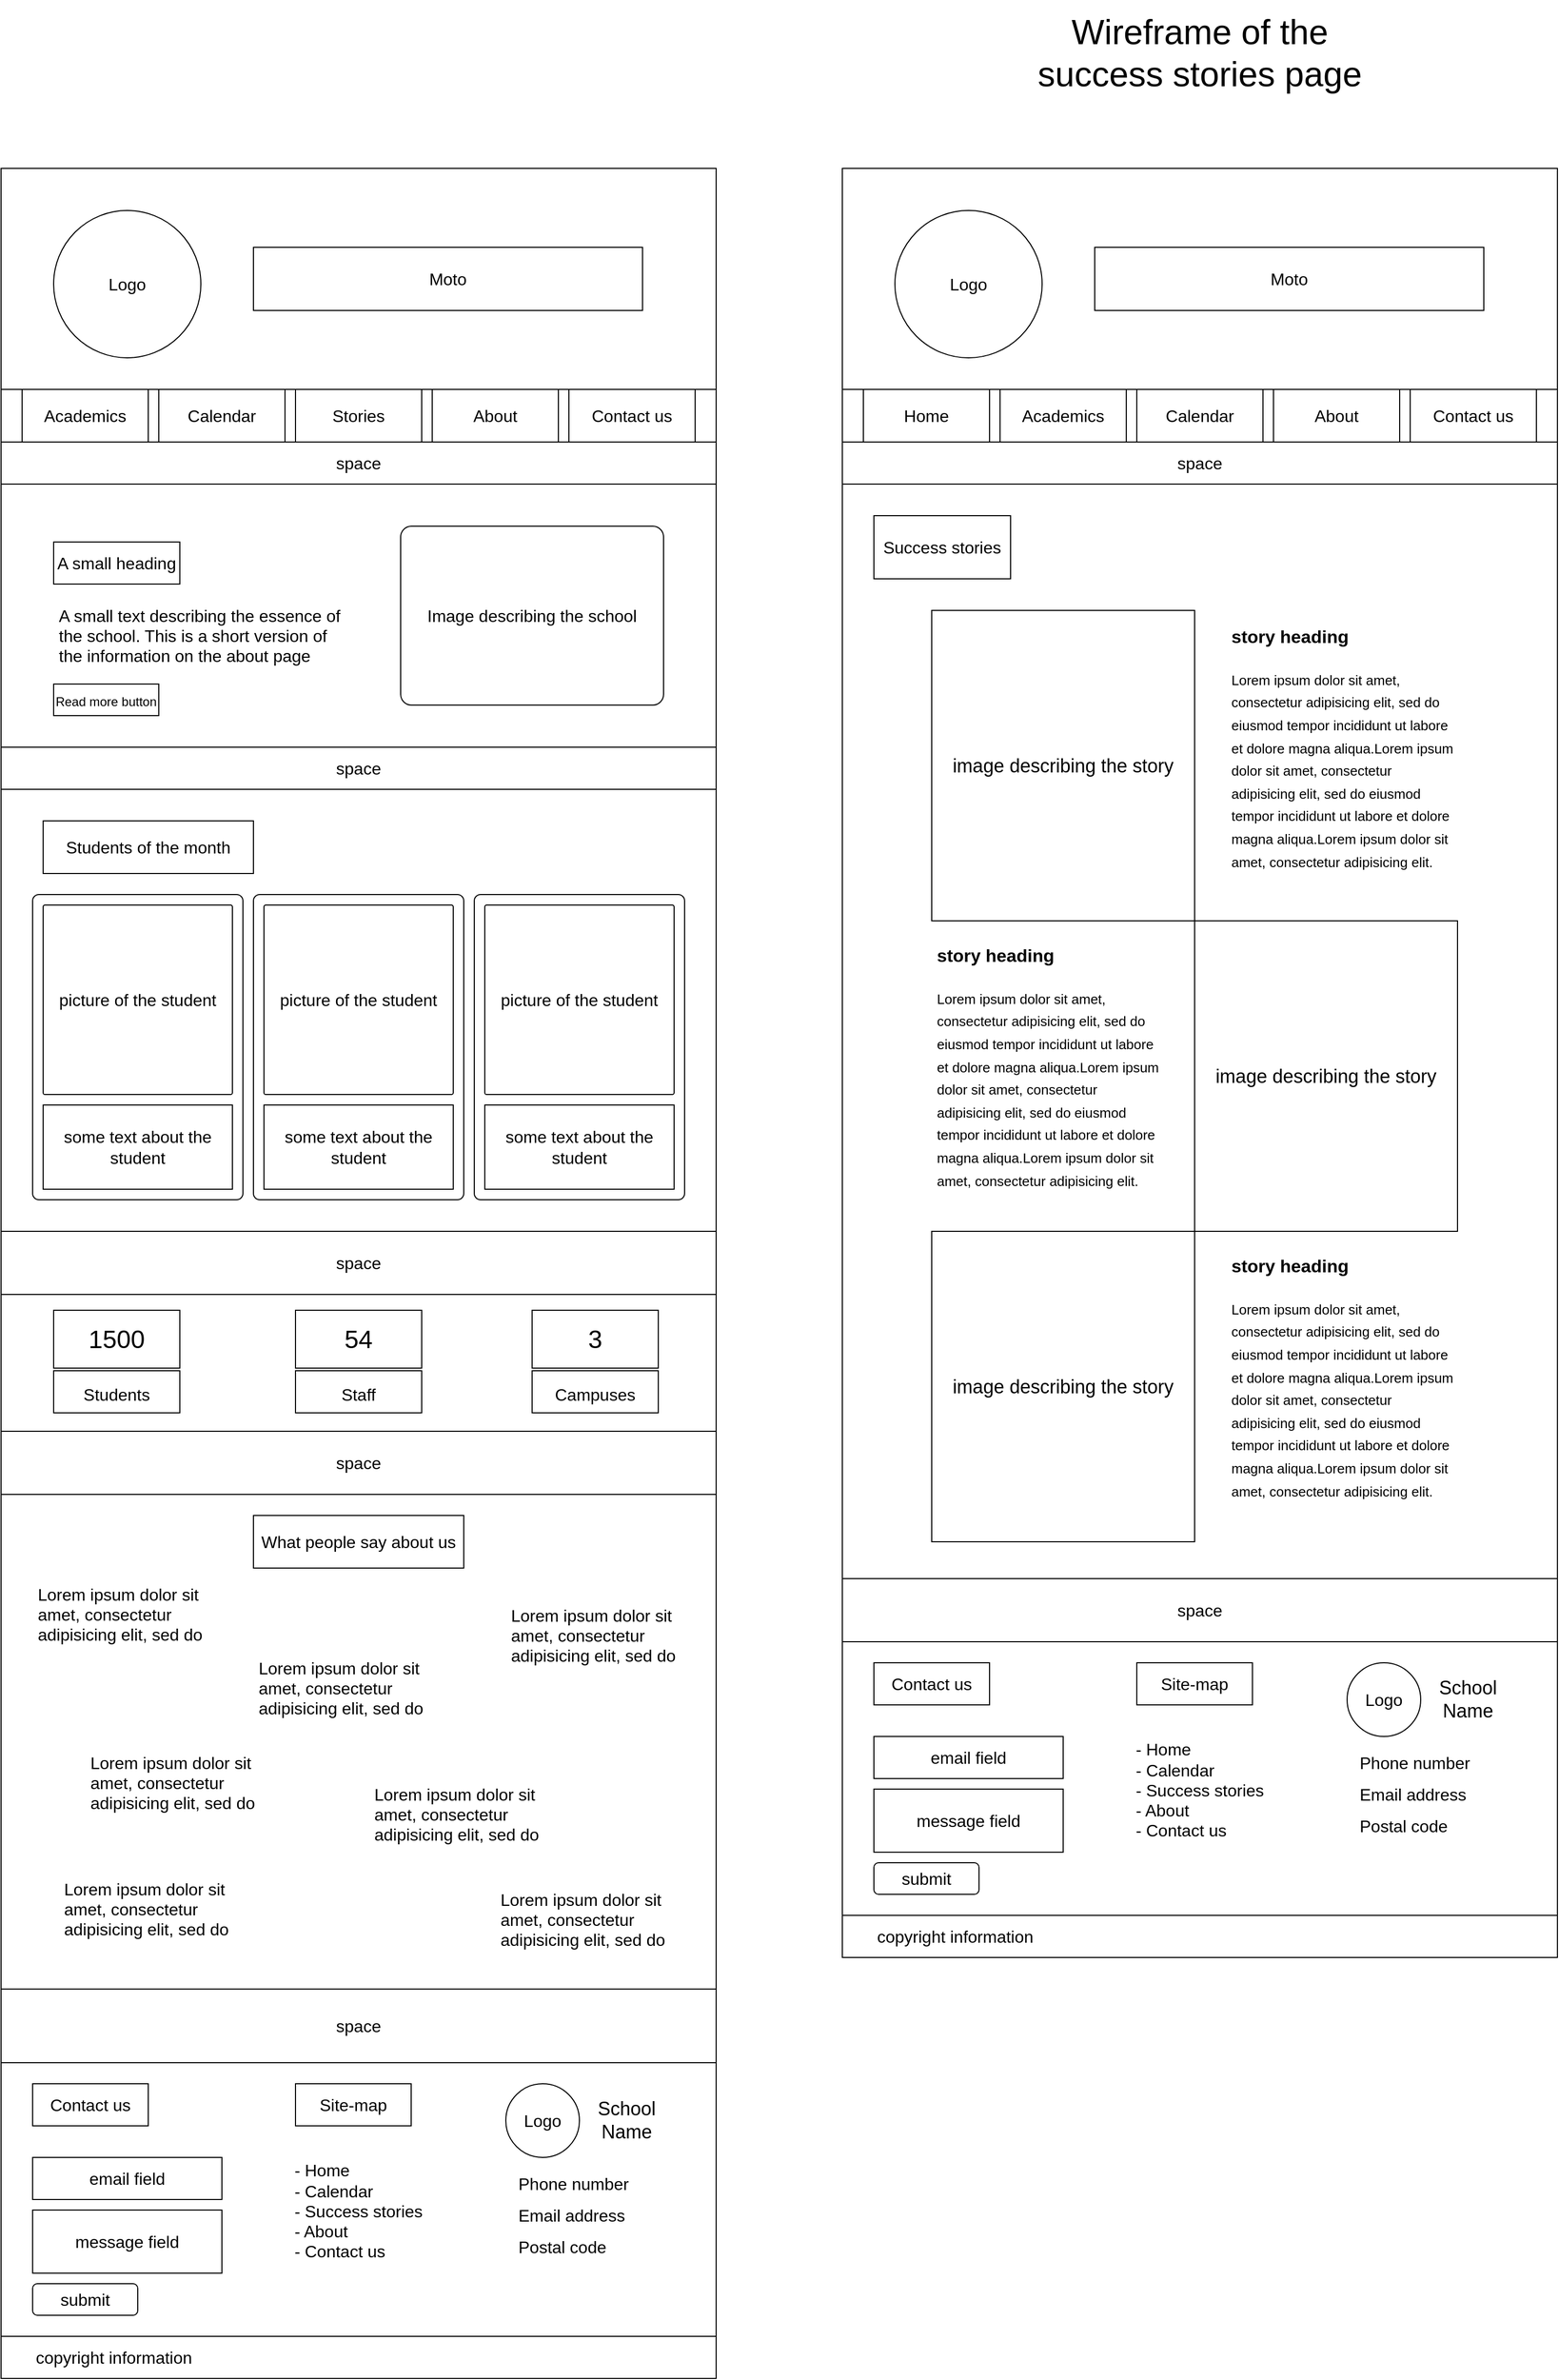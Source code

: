 <mxfile version="20.6.0" type="github"><diagram id="zjbsmMx9dNUYekVJXI4S" name="Page-1"><mxGraphModel dx="868" dy="993" grid="1" gridSize="10" guides="1" tooltips="1" connect="1" arrows="1" fold="1" page="0" pageScale="1" pageWidth="850" pageHeight="1100" math="0" shadow="0"><root><mxCell id="0"/><mxCell id="1" parent="0"/><mxCell id="_Qzaa5entBogjLJZciO9-1" value="" style="rounded=0;whiteSpace=wrap;html=1;" parent="1" vertex="1"><mxGeometry x="160" y="120" width="680" height="210" as="geometry"/></mxCell><mxCell id="_Qzaa5entBogjLJZciO9-2" value="&lt;font style=&quot;font-size: 16px;&quot;&gt;Logo&lt;/font&gt;" style="ellipse;whiteSpace=wrap;html=1;aspect=fixed;" parent="1" vertex="1"><mxGeometry x="210" y="160" width="140" height="140" as="geometry"/></mxCell><mxCell id="_Qzaa5entBogjLJZciO9-4" value="Moto" style="rounded=0;whiteSpace=wrap;html=1;fontSize=16;" parent="1" vertex="1"><mxGeometry x="400" y="195" width="370" height="60" as="geometry"/></mxCell><mxCell id="_Qzaa5entBogjLJZciO9-5" value="" style="rounded=0;whiteSpace=wrap;html=1;fontSize=16;" parent="1" vertex="1"><mxGeometry x="160" y="330" width="680" height="50" as="geometry"/></mxCell><mxCell id="_Qzaa5entBogjLJZciO9-6" value="Academics" style="rounded=0;whiteSpace=wrap;html=1;fontSize=16;" parent="1" vertex="1"><mxGeometry x="180" y="330" width="120" height="50" as="geometry"/></mxCell><mxCell id="_Qzaa5entBogjLJZciO9-7" value="Calendar" style="rounded=0;whiteSpace=wrap;html=1;fontSize=16;" parent="1" vertex="1"><mxGeometry x="310" y="330" width="120" height="50" as="geometry"/></mxCell><mxCell id="_Qzaa5entBogjLJZciO9-8" value="About" style="rounded=0;whiteSpace=wrap;html=1;fontSize=16;" parent="1" vertex="1"><mxGeometry x="570" y="330" width="120" height="50" as="geometry"/></mxCell><mxCell id="_Qzaa5entBogjLJZciO9-9" value="Contact us" style="rounded=0;whiteSpace=wrap;html=1;fontSize=16;" parent="1" vertex="1"><mxGeometry x="700" y="330" width="120" height="50" as="geometry"/></mxCell><mxCell id="_Qzaa5entBogjLJZciO9-10" value="" style="rounded=0;whiteSpace=wrap;html=1;fontSize=16;" parent="1" vertex="1"><mxGeometry x="160" y="420" width="680" height="250" as="geometry"/></mxCell><mxCell id="_Qzaa5entBogjLJZciO9-11" value="Image describing the school" style="rounded=1;whiteSpace=wrap;html=1;fontSize=16;arcSize=6;points=[[0,0,0,0,0],[0,0.25,0,0,0],[0,0.5,0,0,0],[0,0.75,0,0,0],[0,1,0,0,0],[0.25,0,0,0,0],[0.25,1,0,0,0],[0.5,0,0,0,0],[0.5,1,0,0,0],[0.75,0,0,0,0],[0.75,1,0,0,0],[1,0,0,0,0],[1,0.25,0,0,0],[1,0.5,0,0,0],[1,0.75,0,0,0],[1,1,0,0,0]];" parent="1" vertex="1"><mxGeometry x="540" y="460" width="250" height="170" as="geometry"/></mxCell><mxCell id="_Qzaa5entBogjLJZciO9-12" value="space" style="rounded=0;whiteSpace=wrap;html=1;fontSize=16;" parent="1" vertex="1"><mxGeometry x="160" y="380" width="680" height="40" as="geometry"/></mxCell><mxCell id="_Qzaa5entBogjLJZciO9-13" value="&lt;p&gt;A small text describing the essence of the school. This is a short version of the information on the about page&lt;br&gt;&lt;/p&gt;" style="text;html=1;strokeColor=none;fillColor=none;spacing=5;spacingTop=-20;whiteSpace=wrap;overflow=hidden;rounded=0;fontSize=16;" parent="1" vertex="1"><mxGeometry x="210" y="530" width="280" height="70" as="geometry"/></mxCell><mxCell id="_Qzaa5entBogjLJZciO9-14" value="A small heading" style="rounded=0;whiteSpace=wrap;html=1;fontSize=16;" parent="1" vertex="1"><mxGeometry x="210" y="475" width="120" height="40" as="geometry"/></mxCell><mxCell id="_Qzaa5entBogjLJZciO9-15" value="&lt;font style=&quot;font-size: 12px;&quot;&gt;Read more button&lt;/font&gt;" style="rounded=0;whiteSpace=wrap;html=1;fontSize=16;" parent="1" vertex="1"><mxGeometry x="210" y="610" width="100" height="30" as="geometry"/></mxCell><mxCell id="_Qzaa5entBogjLJZciO9-16" value="" style="rounded=0;whiteSpace=wrap;html=1;fontSize=12;" parent="1" vertex="1"><mxGeometry x="160" y="710" width="680" height="420" as="geometry"/></mxCell><mxCell id="_Qzaa5entBogjLJZciO9-17" value="&lt;font style=&quot;font-size: 16px;&quot;&gt;Students of the month&lt;/font&gt;" style="rounded=0;whiteSpace=wrap;html=1;fontSize=12;" parent="1" vertex="1"><mxGeometry x="200" y="740" width="200" height="50" as="geometry"/></mxCell><mxCell id="_Qzaa5entBogjLJZciO9-18" value="space" style="rounded=0;whiteSpace=wrap;html=1;fontSize=16;" parent="1" vertex="1"><mxGeometry x="160" y="670" width="680" height="40" as="geometry"/></mxCell><mxCell id="_Qzaa5entBogjLJZciO9-20" value="" style="rounded=1;whiteSpace=wrap;html=1;fontSize=16;arcSize=3;" parent="1" vertex="1"><mxGeometry x="190" y="810" width="200" height="290" as="geometry"/></mxCell><mxCell id="_Qzaa5entBogjLJZciO9-21" value="picture of the student" style="rounded=1;whiteSpace=wrap;html=1;fontSize=16;arcSize=1;" parent="1" vertex="1"><mxGeometry x="200" y="820" width="180" height="180" as="geometry"/></mxCell><mxCell id="_Qzaa5entBogjLJZciO9-23" value="some text about the student" style="rounded=0;whiteSpace=wrap;html=1;fontSize=16;" parent="1" vertex="1"><mxGeometry x="200" y="1010" width="180" height="80" as="geometry"/></mxCell><mxCell id="_Qzaa5entBogjLJZciO9-24" value="" style="rounded=1;whiteSpace=wrap;html=1;fontSize=16;arcSize=3;" parent="1" vertex="1"><mxGeometry x="400" y="810" width="200" height="290" as="geometry"/></mxCell><mxCell id="_Qzaa5entBogjLJZciO9-25" value="picture of the student" style="rounded=1;whiteSpace=wrap;html=1;fontSize=16;arcSize=1;" parent="1" vertex="1"><mxGeometry x="410" y="820" width="180" height="180" as="geometry"/></mxCell><mxCell id="_Qzaa5entBogjLJZciO9-26" value="some text about the student" style="rounded=0;whiteSpace=wrap;html=1;fontSize=16;" parent="1" vertex="1"><mxGeometry x="410" y="1010" width="180" height="80" as="geometry"/></mxCell><mxCell id="_Qzaa5entBogjLJZciO9-27" value="" style="rounded=1;whiteSpace=wrap;html=1;fontSize=16;arcSize=3;" parent="1" vertex="1"><mxGeometry x="610" y="810" width="200" height="290" as="geometry"/></mxCell><mxCell id="_Qzaa5entBogjLJZciO9-28" value="picture of the student" style="rounded=1;whiteSpace=wrap;html=1;fontSize=16;arcSize=1;" parent="1" vertex="1"><mxGeometry x="620" y="820" width="180" height="180" as="geometry"/></mxCell><mxCell id="_Qzaa5entBogjLJZciO9-29" value="some text about the student" style="rounded=0;whiteSpace=wrap;html=1;fontSize=16;" parent="1" vertex="1"><mxGeometry x="620" y="1010" width="180" height="80" as="geometry"/></mxCell><mxCell id="_Qzaa5entBogjLJZciO9-30" value="space" style="rounded=0;whiteSpace=wrap;html=1;fontSize=16;" parent="1" vertex="1"><mxGeometry x="160" y="1320" width="680" height="60" as="geometry"/></mxCell><mxCell id="_Qzaa5entBogjLJZciO9-31" value="" style="rounded=0;whiteSpace=wrap;html=1;fontSize=12;" parent="1" vertex="1"><mxGeometry x="160" y="1380" width="680" height="470" as="geometry"/></mxCell><mxCell id="_Qzaa5entBogjLJZciO9-32" value="&lt;font style=&quot;font-size: 16px;&quot;&gt;What people say about us&lt;/font&gt;" style="rounded=0;whiteSpace=wrap;html=1;fontSize=12;" parent="1" vertex="1"><mxGeometry x="400" y="1400" width="200" height="50" as="geometry"/></mxCell><mxCell id="_Qzaa5entBogjLJZciO9-44" value="&lt;p&gt;Lorem ipsum dolor sit amet, consectetur adipisicing elit, sed do &lt;br&gt;&lt;/p&gt;" style="text;html=1;strokeColor=none;fillColor=none;spacing=5;spacingTop=-20;whiteSpace=wrap;overflow=hidden;rounded=0;fontSize=16;" parent="1" vertex="1"><mxGeometry x="190" y="1460" width="190" height="70" as="geometry"/></mxCell><mxCell id="_Qzaa5entBogjLJZciO9-45" value="&lt;p&gt;Lorem ipsum dolor sit amet, consectetur adipisicing elit, sed do &lt;br&gt;&lt;/p&gt;" style="text;html=1;strokeColor=none;fillColor=none;spacing=5;spacingTop=-20;whiteSpace=wrap;overflow=hidden;rounded=0;fontSize=16;" parent="1" vertex="1"><mxGeometry x="630" y="1750" width="190" height="70" as="geometry"/></mxCell><mxCell id="_Qzaa5entBogjLJZciO9-46" value="&lt;p&gt;Lorem ipsum dolor sit amet, consectetur adipisicing elit, sed do &lt;br&gt;&lt;/p&gt;" style="text;html=1;strokeColor=none;fillColor=none;spacing=5;spacingTop=-20;whiteSpace=wrap;overflow=hidden;rounded=0;fontSize=16;" parent="1" vertex="1"><mxGeometry x="400" y="1530" width="190" height="70" as="geometry"/></mxCell><mxCell id="_Qzaa5entBogjLJZciO9-48" value="&lt;p&gt;Lorem ipsum dolor sit amet, consectetur adipisicing elit, sed do &lt;br&gt;&lt;/p&gt;" style="text;html=1;strokeColor=none;fillColor=none;spacing=5;spacingTop=-20;whiteSpace=wrap;overflow=hidden;rounded=0;fontSize=16;" parent="1" vertex="1"><mxGeometry x="215" y="1740" width="190" height="70" as="geometry"/></mxCell><mxCell id="_Qzaa5entBogjLJZciO9-49" value="&lt;p&gt;Lorem ipsum dolor sit amet, consectetur adipisicing elit, sed do &lt;br&gt;&lt;/p&gt;" style="text;html=1;strokeColor=none;fillColor=none;spacing=5;spacingTop=-20;whiteSpace=wrap;overflow=hidden;rounded=0;fontSize=16;" parent="1" vertex="1"><mxGeometry x="640" y="1480" width="190" height="70" as="geometry"/></mxCell><mxCell id="_Qzaa5entBogjLJZciO9-50" value="&lt;p&gt;Lorem ipsum dolor sit amet, consectetur adipisicing elit, sed do &lt;br&gt;&lt;/p&gt;" style="text;html=1;strokeColor=none;fillColor=none;spacing=5;spacingTop=-20;whiteSpace=wrap;overflow=hidden;rounded=0;fontSize=16;" parent="1" vertex="1"><mxGeometry x="510" y="1650" width="190" height="70" as="geometry"/></mxCell><mxCell id="_Qzaa5entBogjLJZciO9-51" value="&lt;p&gt;Lorem ipsum dolor sit amet, consectetur adipisicing elit, sed do &lt;br&gt;&lt;/p&gt;" style="text;html=1;strokeColor=none;fillColor=none;spacing=5;spacingTop=-20;whiteSpace=wrap;overflow=hidden;rounded=0;fontSize=16;" parent="1" vertex="1"><mxGeometry x="240" y="1620" width="190" height="70" as="geometry"/></mxCell><mxCell id="_Qzaa5entBogjLJZciO9-52" value="space" style="rounded=0;whiteSpace=wrap;html=1;fontSize=16;" parent="1" vertex="1"><mxGeometry x="160" y="1850" width="680" height="70" as="geometry"/></mxCell><mxCell id="_Qzaa5entBogjLJZciO9-53" value="" style="rounded=0;whiteSpace=wrap;html=1;fontSize=16;" parent="1" vertex="1"><mxGeometry x="160" y="1920" width="680" height="260" as="geometry"/></mxCell><mxCell id="_Qzaa5entBogjLJZciO9-55" value="Contact us" style="rounded=0;whiteSpace=wrap;html=1;fontSize=16;" parent="1" vertex="1"><mxGeometry x="190" y="1940" width="110" height="40" as="geometry"/></mxCell><mxCell id="_Qzaa5entBogjLJZciO9-56" value="email field" style="rounded=0;whiteSpace=wrap;html=1;fontSize=16;" parent="1" vertex="1"><mxGeometry x="190" y="2010" width="180" height="40" as="geometry"/></mxCell><mxCell id="_Qzaa5entBogjLJZciO9-58" value="message field" style="rounded=0;whiteSpace=wrap;html=1;fontSize=16;" parent="1" vertex="1"><mxGeometry x="190" y="2060" width="180" height="60" as="geometry"/></mxCell><mxCell id="_Qzaa5entBogjLJZciO9-59" value="submit" style="rounded=1;whiteSpace=wrap;html=1;fontSize=16;" parent="1" vertex="1"><mxGeometry x="190" y="2130" width="100" height="30" as="geometry"/></mxCell><mxCell id="_Qzaa5entBogjLJZciO9-60" value="Site-map" style="rounded=0;whiteSpace=wrap;html=1;fontSize=16;" parent="1" vertex="1"><mxGeometry x="440" y="1940" width="110" height="40" as="geometry"/></mxCell><mxCell id="_Qzaa5entBogjLJZciO9-62" value="&lt;div align=&quot;left&quot;&gt;- Home&lt;/div&gt;&lt;div align=&quot;left&quot;&gt;- Calendar&lt;/div&gt;&lt;div align=&quot;left&quot;&gt;- Success stories&lt;br&gt;&lt;/div&gt;&lt;div align=&quot;left&quot;&gt;- About&lt;/div&gt;&lt;div align=&quot;left&quot;&gt;- Contact us&lt;/div&gt;&lt;div&gt;&lt;br&gt;&lt;/div&gt;&lt;div&gt;&lt;br&gt;&lt;/div&gt;" style="text;html=1;strokeColor=none;fillColor=none;align=center;verticalAlign=middle;whiteSpace=wrap;rounded=0;fontSize=16;" parent="1" vertex="1"><mxGeometry x="430" y="2010" width="140" height="140" as="geometry"/></mxCell><mxCell id="_Qzaa5entBogjLJZciO9-63" value="Logo" style="ellipse;whiteSpace=wrap;html=1;aspect=fixed;fontSize=16;" parent="1" vertex="1"><mxGeometry x="640" y="1940" width="70" height="70" as="geometry"/></mxCell><mxCell id="_Qzaa5entBogjLJZciO9-64" value="&lt;font style=&quot;font-size: 18px;&quot;&gt;School Name&lt;/font&gt;" style="text;html=1;strokeColor=none;fillColor=none;align=center;verticalAlign=middle;whiteSpace=wrap;rounded=0;fontSize=16;" parent="1" vertex="1"><mxGeometry x="710" y="1945" width="90" height="60" as="geometry"/></mxCell><mxCell id="_Qzaa5entBogjLJZciO9-66" value="&lt;div align=&quot;left&quot;&gt;&lt;font style=&quot;font-size: 16px;&quot;&gt;Phone number&lt;/font&gt;&lt;/div&gt;" style="text;html=1;strokeColor=none;fillColor=none;align=left;verticalAlign=middle;whiteSpace=wrap;rounded=0;fontSize=18;" parent="1" vertex="1"><mxGeometry x="650" y="2020" width="135" height="30" as="geometry"/></mxCell><mxCell id="_Qzaa5entBogjLJZciO9-67" value="&lt;div style=&quot;font-size: 16px;&quot; align=&quot;left&quot;&gt;&lt;font style=&quot;font-size: 16px;&quot;&gt;Email address&lt;br&gt;&lt;/font&gt;&lt;/div&gt;" style="text;html=1;strokeColor=none;fillColor=none;align=left;verticalAlign=middle;whiteSpace=wrap;rounded=0;fontSize=18;" parent="1" vertex="1"><mxGeometry x="650" y="2050" width="135" height="30" as="geometry"/></mxCell><mxCell id="_Qzaa5entBogjLJZciO9-68" value="&lt;font style=&quot;font-size: 16px;&quot;&gt;Postal code&lt;/font&gt;" style="text;html=1;strokeColor=none;fillColor=none;align=left;verticalAlign=middle;whiteSpace=wrap;rounded=0;fontSize=18;" parent="1" vertex="1"><mxGeometry x="650" y="2080" width="135" height="30" as="geometry"/></mxCell><mxCell id="_Qzaa5entBogjLJZciO9-69" value="&lt;div align=&quot;left&quot;&gt;&amp;nbsp;&amp;nbsp;&amp;nbsp;&amp;nbsp;&amp;nbsp;&amp;nbsp; copyright information&lt;br&gt;&lt;/div&gt;" style="rounded=0;whiteSpace=wrap;html=1;fontSize=16;align=left;" parent="1" vertex="1"><mxGeometry x="160" y="2180" width="680" height="40" as="geometry"/></mxCell><mxCell id="_Qzaa5entBogjLJZciO9-70" value="&lt;font style=&quot;font-size: 33px;&quot;&gt;Wireframe of the success stories page&lt;/font&gt;" style="text;html=1;strokeColor=none;fillColor=none;align=center;verticalAlign=middle;whiteSpace=wrap;rounded=0;fontSize=16;" parent="1" vertex="1"><mxGeometry x="1140" y="-40" width="320" height="100" as="geometry"/></mxCell><mxCell id="_Qzaa5entBogjLJZciO9-71" value="Stories" style="rounded=0;whiteSpace=wrap;html=1;fontSize=16;" parent="1" vertex="1"><mxGeometry x="440" y="330" width="120" height="50" as="geometry"/></mxCell><mxCell id="oHM1tqddM9_ak2Br6Nf2-59" value="&lt;font style=&quot;font-size: 16px;&quot;&gt;space&lt;/font&gt;" style="rounded=0;whiteSpace=wrap;html=1;fontSize=14;" parent="1" vertex="1"><mxGeometry x="160" y="1130" width="680" height="60" as="geometry"/></mxCell><mxCell id="oHM1tqddM9_ak2Br6Nf2-60" value="" style="rounded=0;whiteSpace=wrap;html=1;fontSize=16;" parent="1" vertex="1"><mxGeometry x="160" y="1190" width="680" height="130" as="geometry"/></mxCell><mxCell id="oHM1tqddM9_ak2Br6Nf2-61" value="&lt;font style=&quot;font-size: 24px;&quot;&gt;1500&lt;/font&gt;" style="rounded=0;whiteSpace=wrap;html=1;fontSize=16;" parent="1" vertex="1"><mxGeometry x="210" y="1205" width="120" height="55" as="geometry"/></mxCell><mxCell id="oHM1tqddM9_ak2Br6Nf2-62" value="&lt;font style=&quot;font-size: 24px;&quot;&gt;54&lt;/font&gt;" style="rounded=0;whiteSpace=wrap;html=1;fontSize=16;" parent="1" vertex="1"><mxGeometry x="440" y="1205" width="120" height="55" as="geometry"/></mxCell><mxCell id="oHM1tqddM9_ak2Br6Nf2-63" value="&lt;font style=&quot;font-size: 24px;&quot;&gt;3&lt;/font&gt;" style="rounded=0;whiteSpace=wrap;html=1;fontSize=16;" parent="1" vertex="1"><mxGeometry x="665" y="1205" width="120" height="55" as="geometry"/></mxCell><mxCell id="oHM1tqddM9_ak2Br6Nf2-64" value="&lt;font style=&quot;font-size: 16px;&quot;&gt;Students&lt;/font&gt;" style="rounded=0;whiteSpace=wrap;html=1;fontSize=24;" parent="1" vertex="1"><mxGeometry x="210" y="1262.5" width="120" height="40" as="geometry"/></mxCell><mxCell id="oHM1tqddM9_ak2Br6Nf2-65" value="&lt;font style=&quot;font-size: 16px;&quot;&gt;Staff&lt;/font&gt;" style="rounded=0;whiteSpace=wrap;html=1;fontSize=24;" parent="1" vertex="1"><mxGeometry x="440" y="1262.5" width="120" height="40" as="geometry"/></mxCell><mxCell id="oHM1tqddM9_ak2Br6Nf2-66" value="&lt;font style=&quot;font-size: 16px;&quot;&gt;Campuses&lt;/font&gt;" style="rounded=0;whiteSpace=wrap;html=1;fontSize=24;" parent="1" vertex="1"><mxGeometry x="665" y="1262.5" width="120" height="40" as="geometry"/></mxCell><mxCell id="oHM1tqddM9_ak2Br6Nf2-67" value="" style="rounded=0;whiteSpace=wrap;html=1;" parent="1" vertex="1"><mxGeometry x="960" y="120" width="680" height="210" as="geometry"/></mxCell><mxCell id="oHM1tqddM9_ak2Br6Nf2-68" value="&lt;font style=&quot;font-size: 16px;&quot;&gt;Logo&lt;/font&gt;" style="ellipse;whiteSpace=wrap;html=1;aspect=fixed;" parent="1" vertex="1"><mxGeometry x="1010" y="160" width="140" height="140" as="geometry"/></mxCell><mxCell id="oHM1tqddM9_ak2Br6Nf2-69" value="Moto" style="rounded=0;whiteSpace=wrap;html=1;fontSize=16;" parent="1" vertex="1"><mxGeometry x="1200" y="195" width="370" height="60" as="geometry"/></mxCell><mxCell id="oHM1tqddM9_ak2Br6Nf2-70" value="" style="rounded=0;whiteSpace=wrap;html=1;fontSize=16;" parent="1" vertex="1"><mxGeometry x="960" y="330" width="680" height="50" as="geometry"/></mxCell><mxCell id="oHM1tqddM9_ak2Br6Nf2-71" value="Academics" style="rounded=0;whiteSpace=wrap;html=1;fontSize=16;" parent="1" vertex="1"><mxGeometry x="1110" y="330" width="120" height="50" as="geometry"/></mxCell><mxCell id="oHM1tqddM9_ak2Br6Nf2-72" value="Calendar" style="rounded=0;whiteSpace=wrap;html=1;fontSize=16;" parent="1" vertex="1"><mxGeometry x="1240" y="330" width="120" height="50" as="geometry"/></mxCell><mxCell id="oHM1tqddM9_ak2Br6Nf2-73" value="About" style="rounded=0;whiteSpace=wrap;html=1;fontSize=16;" parent="1" vertex="1"><mxGeometry x="1370" y="330" width="120" height="50" as="geometry"/></mxCell><mxCell id="oHM1tqddM9_ak2Br6Nf2-74" value="Contact us" style="rounded=0;whiteSpace=wrap;html=1;fontSize=16;" parent="1" vertex="1"><mxGeometry x="1500" y="330" width="120" height="50" as="geometry"/></mxCell><mxCell id="oHM1tqddM9_ak2Br6Nf2-75" value="space" style="rounded=0;whiteSpace=wrap;html=1;fontSize=16;" parent="1" vertex="1"><mxGeometry x="960" y="380" width="680" height="40" as="geometry"/></mxCell><mxCell id="oHM1tqddM9_ak2Br6Nf2-76" value="Home" style="rounded=0;whiteSpace=wrap;html=1;fontSize=16;" parent="1" vertex="1"><mxGeometry x="980" y="330" width="120" height="50" as="geometry"/></mxCell><mxCell id="oHM1tqddM9_ak2Br6Nf2-77" value="" style="rounded=0;whiteSpace=wrap;html=1;fontSize=16;" parent="1" vertex="1"><mxGeometry x="960" y="420" width="680" height="1040" as="geometry"/></mxCell><mxCell id="oHM1tqddM9_ak2Br6Nf2-78" value="Success stories" style="rounded=0;whiteSpace=wrap;html=1;fontSize=16;" parent="1" vertex="1"><mxGeometry x="990" y="450" width="130" height="60" as="geometry"/></mxCell><mxCell id="oHM1tqddM9_ak2Br6Nf2-79" value="image describing the story" style="rounded=0;whiteSpace=wrap;html=1;fontSize=18;" parent="1" vertex="1"><mxGeometry x="1045" y="540" width="250" height="295" as="geometry"/></mxCell><mxCell id="oHM1tqddM9_ak2Br6Nf2-81" value="image describing the story" style="rounded=0;whiteSpace=wrap;html=1;fontSize=18;" parent="1" vertex="1"><mxGeometry x="1295" y="835" width="250" height="295" as="geometry"/></mxCell><mxCell id="oHM1tqddM9_ak2Br6Nf2-82" value="image describing the story" style="rounded=0;whiteSpace=wrap;html=1;fontSize=18;" parent="1" vertex="1"><mxGeometry x="1045" y="1130" width="250" height="295" as="geometry"/></mxCell><mxCell id="oHM1tqddM9_ak2Br6Nf2-83" value="&lt;h1 style=&quot;font-size: 17px;&quot;&gt;story heading&lt;br&gt;&lt;/h1&gt;&lt;p&gt;&lt;font style=&quot;font-size: 13px;&quot;&gt;Lorem ipsum dolor sit amet, consectetur adipisicing elit, sed do eiusmod tempor incididunt ut labore et dolore magna aliqua.&lt;/font&gt;&lt;font style=&quot;font-size: 13px;&quot;&gt;Lorem ipsum dolor sit amet, consectetur adipisicing elit, sed do eiusmod tempor incididunt ut labore et dolore magna aliqua.&lt;/font&gt;&lt;font style=&quot;font-size: 13px;&quot;&gt;Lorem ipsum dolor sit amet, consectetur adipisicing elit.&lt;/font&gt;&lt;/p&gt;" style="text;html=1;strokeColor=none;fillColor=none;spacing=5;spacingTop=-20;whiteSpace=wrap;overflow=hidden;rounded=0;fontSize=18;" parent="1" vertex="1"><mxGeometry x="1325" y="555" width="220" height="250" as="geometry"/></mxCell><mxCell id="oHM1tqddM9_ak2Br6Nf2-84" value="&lt;h1 style=&quot;font-size: 17px;&quot;&gt;story heading&lt;br&gt;&lt;/h1&gt;&lt;p&gt;&lt;font style=&quot;font-size: 13px;&quot;&gt;Lorem ipsum dolor sit amet, consectetur adipisicing elit, sed do eiusmod tempor incididunt ut labore et dolore magna aliqua.&lt;/font&gt;&lt;font style=&quot;font-size: 13px;&quot;&gt;Lorem ipsum dolor sit amet, consectetur adipisicing elit, sed do eiusmod tempor incididunt ut labore et dolore magna aliqua.&lt;/font&gt;&lt;font style=&quot;font-size: 13px;&quot;&gt;Lorem ipsum dolor sit amet, consectetur adipisicing elit.&lt;/font&gt;&lt;/p&gt;" style="text;html=1;strokeColor=none;fillColor=none;spacing=5;spacingTop=-20;whiteSpace=wrap;overflow=hidden;rounded=0;fontSize=18;" parent="1" vertex="1"><mxGeometry x="1045" y="857.5" width="220" height="250" as="geometry"/></mxCell><mxCell id="oHM1tqddM9_ak2Br6Nf2-85" value="&lt;h1 style=&quot;font-size: 17px;&quot;&gt;story heading&lt;br&gt;&lt;/h1&gt;&lt;p&gt;&lt;font style=&quot;font-size: 13px;&quot;&gt;Lorem ipsum dolor sit amet, consectetur adipisicing elit, sed do eiusmod tempor incididunt ut labore et dolore magna aliqua.&lt;/font&gt;&lt;font style=&quot;font-size: 13px;&quot;&gt;Lorem ipsum dolor sit amet, consectetur adipisicing elit, sed do eiusmod tempor incididunt ut labore et dolore magna aliqua.&lt;/font&gt;&lt;font style=&quot;font-size: 13px;&quot;&gt;Lorem ipsum dolor sit amet, consectetur adipisicing elit.&lt;/font&gt;&lt;/p&gt;" style="text;html=1;strokeColor=none;fillColor=none;spacing=5;spacingTop=-20;whiteSpace=wrap;overflow=hidden;rounded=0;fontSize=18;" parent="1" vertex="1"><mxGeometry x="1325" y="1152.5" width="220" height="250" as="geometry"/></mxCell><mxCell id="oHM1tqddM9_ak2Br6Nf2-86" value="space" style="rounded=0;whiteSpace=wrap;html=1;fontSize=16;" parent="1" vertex="1"><mxGeometry x="960" y="1460" width="680" height="60" as="geometry"/></mxCell><mxCell id="oHM1tqddM9_ak2Br6Nf2-87" value="" style="rounded=0;whiteSpace=wrap;html=1;fontSize=16;" parent="1" vertex="1"><mxGeometry x="960" y="1520" width="680" height="260" as="geometry"/></mxCell><mxCell id="oHM1tqddM9_ak2Br6Nf2-88" value="Contact us" style="rounded=0;whiteSpace=wrap;html=1;fontSize=16;" parent="1" vertex="1"><mxGeometry x="990" y="1540" width="110" height="40" as="geometry"/></mxCell><mxCell id="oHM1tqddM9_ak2Br6Nf2-89" value="email field" style="rounded=0;whiteSpace=wrap;html=1;fontSize=16;" parent="1" vertex="1"><mxGeometry x="990" y="1610" width="180" height="40" as="geometry"/></mxCell><mxCell id="oHM1tqddM9_ak2Br6Nf2-90" value="message field" style="rounded=0;whiteSpace=wrap;html=1;fontSize=16;" parent="1" vertex="1"><mxGeometry x="990" y="1660" width="180" height="60" as="geometry"/></mxCell><mxCell id="oHM1tqddM9_ak2Br6Nf2-91" value="submit" style="rounded=1;whiteSpace=wrap;html=1;fontSize=16;" parent="1" vertex="1"><mxGeometry x="990" y="1730" width="100" height="30" as="geometry"/></mxCell><mxCell id="oHM1tqddM9_ak2Br6Nf2-92" value="Site-map" style="rounded=0;whiteSpace=wrap;html=1;fontSize=16;" parent="1" vertex="1"><mxGeometry x="1240" y="1540" width="110" height="40" as="geometry"/></mxCell><mxCell id="oHM1tqddM9_ak2Br6Nf2-93" value="&lt;div align=&quot;left&quot;&gt;- Home&lt;/div&gt;&lt;div align=&quot;left&quot;&gt;- Calendar&lt;/div&gt;&lt;div align=&quot;left&quot;&gt;- Success stories&lt;br&gt;&lt;/div&gt;&lt;div align=&quot;left&quot;&gt;- About&lt;/div&gt;&lt;div align=&quot;left&quot;&gt;- Contact us&lt;/div&gt;&lt;div&gt;&lt;br&gt;&lt;/div&gt;&lt;div&gt;&lt;br&gt;&lt;/div&gt;" style="text;html=1;strokeColor=none;fillColor=none;align=center;verticalAlign=middle;whiteSpace=wrap;rounded=0;fontSize=16;" parent="1" vertex="1"><mxGeometry x="1230" y="1610" width="140" height="140" as="geometry"/></mxCell><mxCell id="oHM1tqddM9_ak2Br6Nf2-94" value="Logo" style="ellipse;whiteSpace=wrap;html=1;aspect=fixed;fontSize=16;" parent="1" vertex="1"><mxGeometry x="1440" y="1540" width="70" height="70" as="geometry"/></mxCell><mxCell id="oHM1tqddM9_ak2Br6Nf2-95" value="&lt;font style=&quot;font-size: 18px;&quot;&gt;School Name&lt;/font&gt;" style="text;html=1;strokeColor=none;fillColor=none;align=center;verticalAlign=middle;whiteSpace=wrap;rounded=0;fontSize=16;" parent="1" vertex="1"><mxGeometry x="1510" y="1545" width="90" height="60" as="geometry"/></mxCell><mxCell id="oHM1tqddM9_ak2Br6Nf2-96" value="&lt;div align=&quot;left&quot;&gt;&lt;font style=&quot;font-size: 16px;&quot;&gt;Phone number&lt;/font&gt;&lt;/div&gt;" style="text;html=1;strokeColor=none;fillColor=none;align=left;verticalAlign=middle;whiteSpace=wrap;rounded=0;fontSize=18;" parent="1" vertex="1"><mxGeometry x="1450" y="1620" width="135" height="30" as="geometry"/></mxCell><mxCell id="oHM1tqddM9_ak2Br6Nf2-97" value="&lt;div style=&quot;font-size: 16px;&quot; align=&quot;left&quot;&gt;&lt;font style=&quot;font-size: 16px;&quot;&gt;Email address&lt;br&gt;&lt;/font&gt;&lt;/div&gt;" style="text;html=1;strokeColor=none;fillColor=none;align=left;verticalAlign=middle;whiteSpace=wrap;rounded=0;fontSize=18;" parent="1" vertex="1"><mxGeometry x="1450" y="1650" width="135" height="30" as="geometry"/></mxCell><mxCell id="oHM1tqddM9_ak2Br6Nf2-98" value="&lt;font style=&quot;font-size: 16px;&quot;&gt;Postal code&lt;/font&gt;" style="text;html=1;strokeColor=none;fillColor=none;align=left;verticalAlign=middle;whiteSpace=wrap;rounded=0;fontSize=18;" parent="1" vertex="1"><mxGeometry x="1450" y="1680" width="135" height="30" as="geometry"/></mxCell><mxCell id="oHM1tqddM9_ak2Br6Nf2-99" value="&lt;div align=&quot;left&quot;&gt;&amp;nbsp;&amp;nbsp;&amp;nbsp;&amp;nbsp;&amp;nbsp;&amp;nbsp; copyright information&lt;br&gt;&lt;/div&gt;" style="rounded=0;whiteSpace=wrap;html=1;fontSize=16;align=left;" parent="1" vertex="1"><mxGeometry x="960" y="1780" width="680" height="40" as="geometry"/></mxCell></root></mxGraphModel></diagram></mxfile>